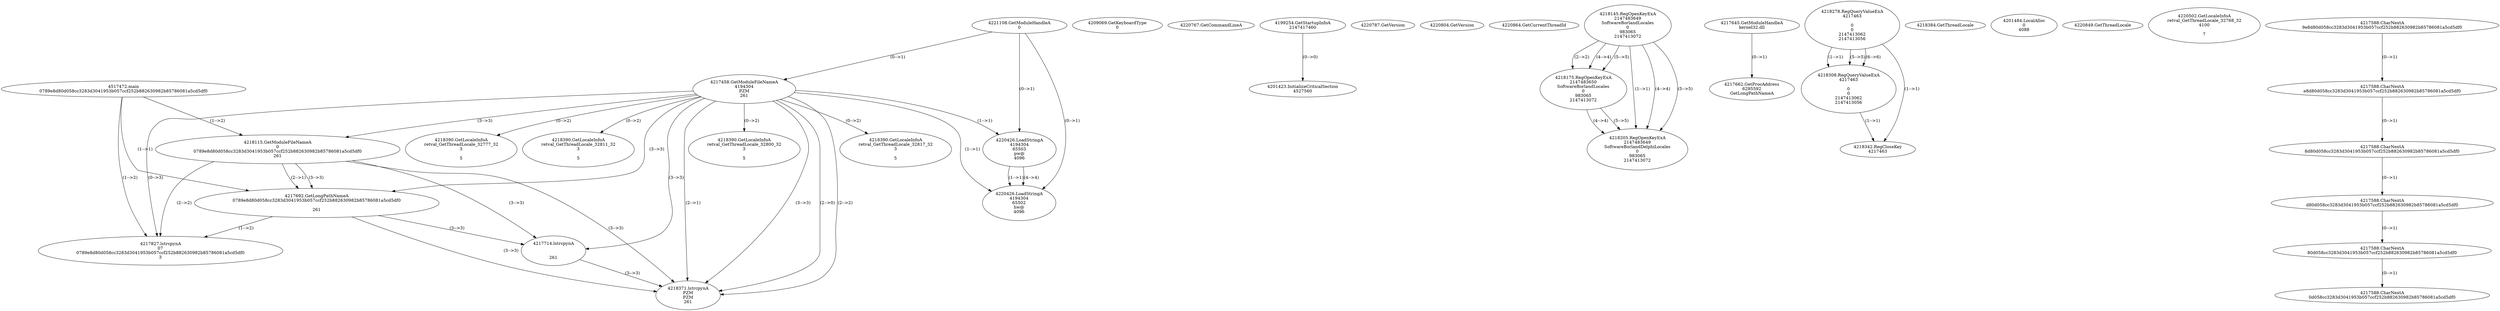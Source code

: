 // Global SCDG with merge call
digraph {
	0 [label="4517472.main
0789e8d80d058cc3283d3041953b057ccf252b882630982b85786081a5cd5df0"]
	1 [label="4221108.GetModuleHandleA
0"]
	2 [label="4209069.GetKeyboardType
0"]
	3 [label="4220767.GetCommandLineA
"]
	4 [label="4199254.GetStartupInfoA
2147417460"]
	5 [label="4220787.GetVersion
"]
	6 [label="4220804.GetVersion
"]
	7 [label="4220864.GetCurrentThreadId
"]
	8 [label="4217458.GetModuleFileNameA
4194304
PZM
261"]
	1 -> 8 [label="(0-->1)"]
	9 [label="4218115.GetModuleFileNameA
0
0789e8d80d058cc3283d3041953b057ccf252b882630982b85786081a5cd5df0
261"]
	0 -> 9 [label="(1-->2)"]
	8 -> 9 [label="(3-->3)"]
	10 [label="4218145.RegOpenKeyExA
2147483649
Software\Borland\Locales
0
983065
2147413072"]
	11 [label="4217645.GetModuleHandleA
kernel32.dll"]
	12 [label="4217662.GetProcAddress
6295592
GetLongPathNameA"]
	11 -> 12 [label="(0-->1)"]
	13 [label="4217692.GetLongPathNameA
0789e8d80d058cc3283d3041953b057ccf252b882630982b85786081a5cd5df0

261"]
	0 -> 13 [label="(1-->1)"]
	9 -> 13 [label="(2-->1)"]
	8 -> 13 [label="(3-->3)"]
	9 -> 13 [label="(3-->3)"]
	14 [label="4217714.lstrcpynA


261"]
	8 -> 14 [label="(3-->3)"]
	9 -> 14 [label="(3-->3)"]
	13 -> 14 [label="(3-->3)"]
	15 [label="4218278.RegQueryValueExA
4217463

0
0
2147413062
2147413056"]
	16 [label="4218308.RegQueryValueExA
4217463

0
0
2147413062
2147413056"]
	15 -> 16 [label="(1-->1)"]
	15 -> 16 [label="(5-->5)"]
	15 -> 16 [label="(6-->6)"]
	17 [label="4218342.RegCloseKey
4217463"]
	15 -> 17 [label="(1-->1)"]
	16 -> 17 [label="(1-->1)"]
	18 [label="4218371.lstrcpynA
PZM
PZM
261"]
	8 -> 18 [label="(2-->1)"]
	8 -> 18 [label="(2-->2)"]
	8 -> 18 [label="(3-->3)"]
	9 -> 18 [label="(3-->3)"]
	13 -> 18 [label="(3-->3)"]
	14 -> 18 [label="(3-->3)"]
	8 -> 18 [label="(2-->0)"]
	19 [label="4218384.GetThreadLocale
"]
	20 [label="4218390.GetLocaleInfoA
retval_GetThreadLocale_32800_32
3

5"]
	8 -> 20 [label="(0-->2)"]
	21 [label="4220426.LoadStringA
4194304
65503
pw@
4096"]
	1 -> 21 [label="(0-->1)"]
	8 -> 21 [label="(1-->1)"]
	22 [label="4220426.LoadStringA
4194304
65502
hw@
4096"]
	1 -> 22 [label="(0-->1)"]
	8 -> 22 [label="(1-->1)"]
	21 -> 22 [label="(1-->1)"]
	21 -> 22 [label="(4-->4)"]
	23 [label="4218175.RegOpenKeyExA
2147483650
Software\Borland\Locales
0
983065
2147413072"]
	10 -> 23 [label="(2-->2)"]
	10 -> 23 [label="(4-->4)"]
	10 -> 23 [label="(5-->5)"]
	24 [label="4218205.RegOpenKeyExA
2147483649
Software\Borland\Delphi\Locales
0
983065
2147413072"]
	10 -> 24 [label="(1-->1)"]
	10 -> 24 [label="(4-->4)"]
	23 -> 24 [label="(4-->4)"]
	10 -> 24 [label="(5-->5)"]
	23 -> 24 [label="(5-->5)"]
	25 [label="4218390.GetLocaleInfoA
retval_GetThreadLocale_32817_32
3

5"]
	8 -> 25 [label="(0-->2)"]
	26 [label="4201423.InitializeCriticalSection
4527560"]
	4 -> 26 [label="(0-->0)"]
	27 [label="4201484.LocalAlloc
0
4088"]
	28 [label="4218390.GetLocaleInfoA
retval_GetThreadLocale_32777_32
3

5"]
	8 -> 28 [label="(0-->2)"]
	29 [label="4218390.GetLocaleInfoA
retval_GetThreadLocale_32811_32
3

5"]
	8 -> 29 [label="(0-->2)"]
	30 [label="4220849.GetThreadLocale
"]
	31 [label="4220502.GetLocaleInfoA
retval_GetThreadLocale_32768_32
4100

7"]
	32 [label="4217827.lstrcpynA
07
0789e8d80d058cc3283d3041953b057ccf252b882630982b85786081a5cd5df0
3"]
	0 -> 32 [label="(1-->2)"]
	9 -> 32 [label="(2-->2)"]
	13 -> 32 [label="(1-->2)"]
	8 -> 32 [label="(0-->3)"]
	33 [label="4217588.CharNextA
9e8d80d058cc3283d3041953b057ccf252b882630982b85786081a5cd5df0"]
	34 [label="4217588.CharNextA
e8d80d058cc3283d3041953b057ccf252b882630982b85786081a5cd5df0"]
	33 -> 34 [label="(0-->1)"]
	35 [label="4217588.CharNextA
8d80d058cc3283d3041953b057ccf252b882630982b85786081a5cd5df0"]
	34 -> 35 [label="(0-->1)"]
	36 [label="4217588.CharNextA
d80d058cc3283d3041953b057ccf252b882630982b85786081a5cd5df0"]
	35 -> 36 [label="(0-->1)"]
	37 [label="4217588.CharNextA
80d058cc3283d3041953b057ccf252b882630982b85786081a5cd5df0"]
	36 -> 37 [label="(0-->1)"]
	38 [label="4217588.CharNextA
0d058cc3283d3041953b057ccf252b882630982b85786081a5cd5df0"]
	37 -> 38 [label="(0-->1)"]
}
